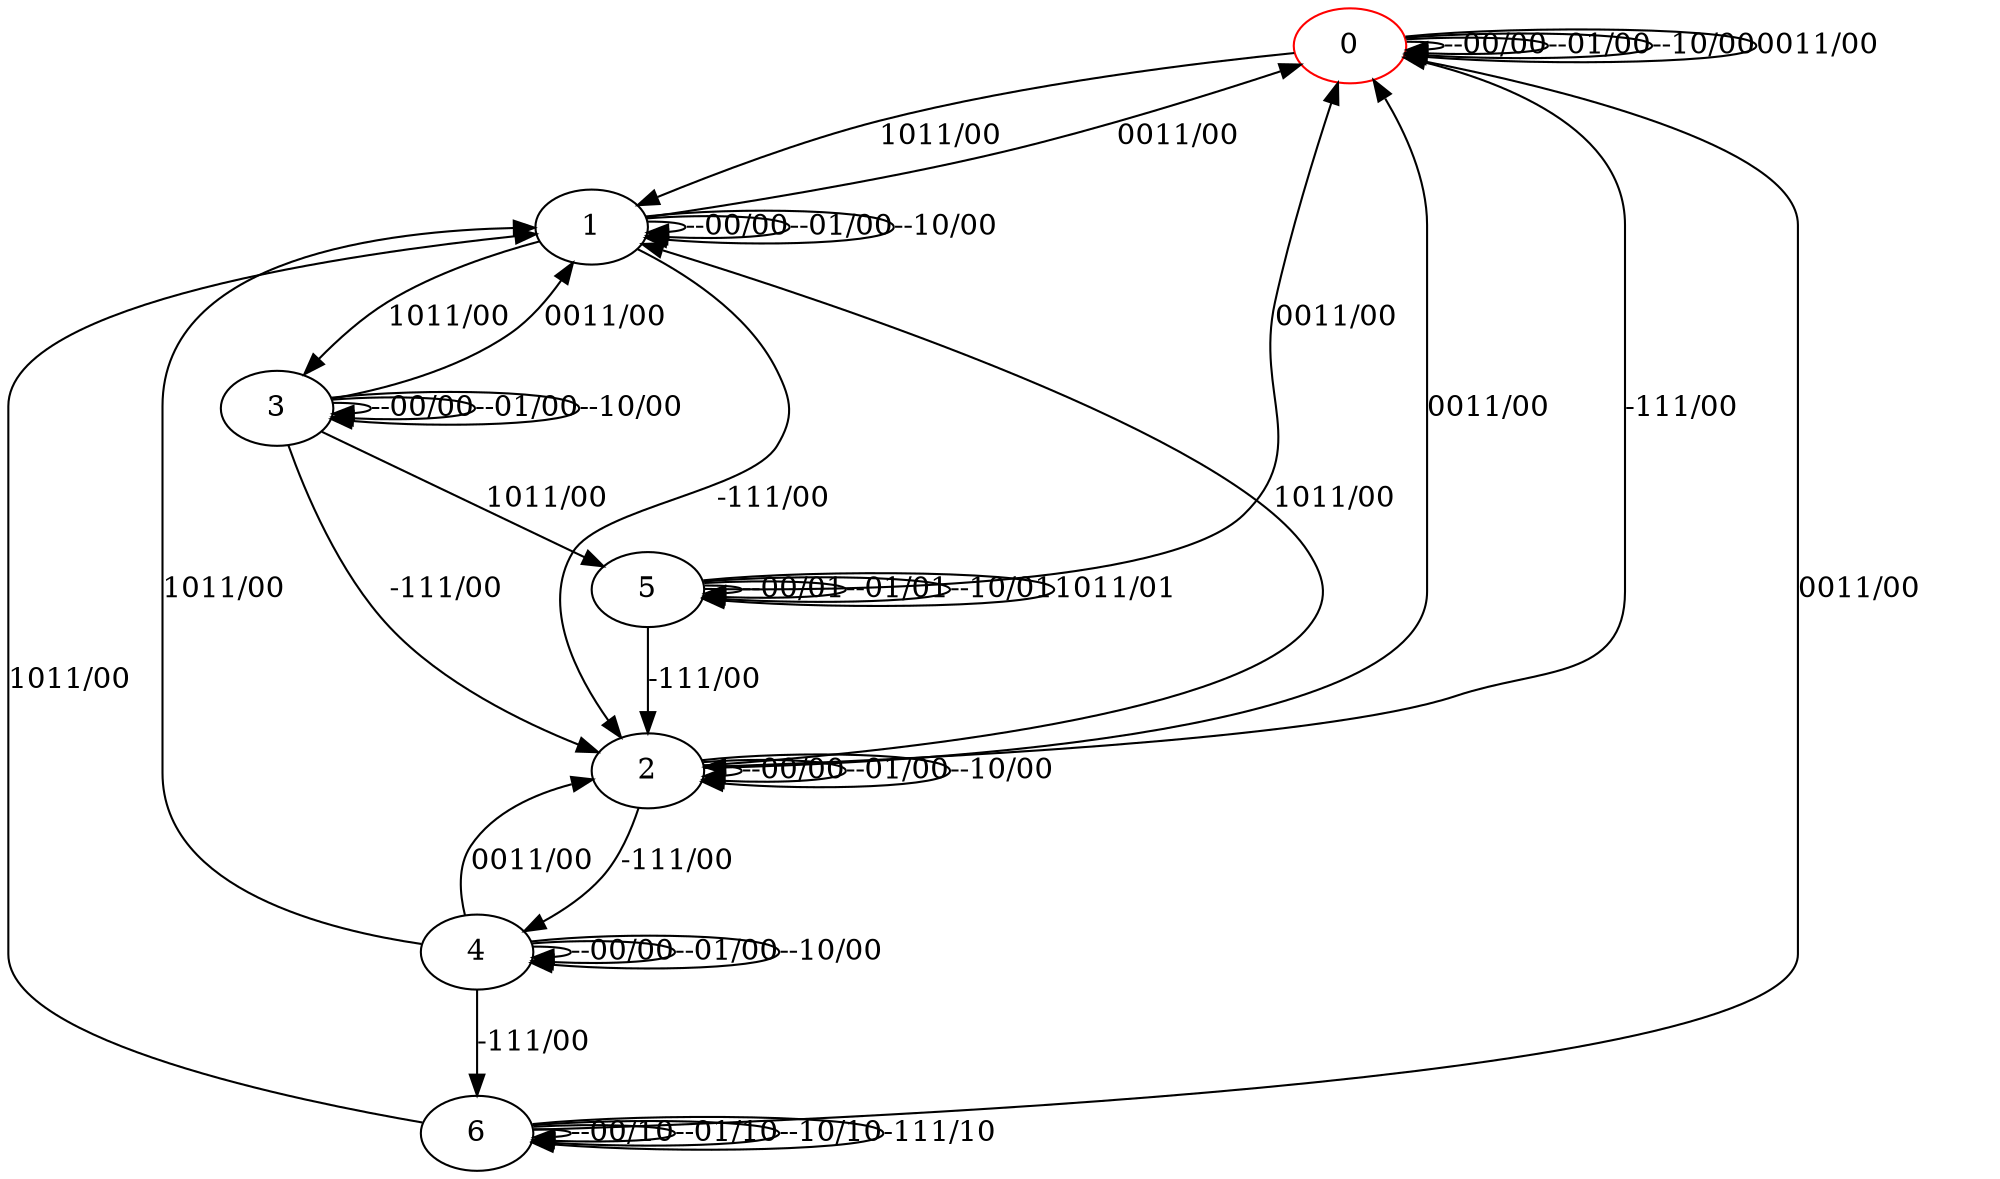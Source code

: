 digraph {
0 [color="red"]
1
2
3
4
5
6
0 -> 0 [label="--00/00"]
0 -> 0 [label="--01/00"]
0 -> 0 [label="--10/00"]
0 -> 2 [label="-111/00"]
0 -> 0 [label="0011/00"]
0 -> 1 [label="1011/00"]
1 -> 1 [label="--00/00"]
1 -> 1 [label="--01/00"]
1 -> 1 [label="--10/00"]
1 -> 2 [label="-111/00"]
1 -> 0 [label="0011/00"]
1 -> 3 [label="1011/00"]
2 -> 2 [label="--00/00"]
2 -> 2 [label="--01/00"]
2 -> 2 [label="--10/00"]
2 -> 4 [label="-111/00"]
2 -> 0 [label="0011/00"]
2 -> 1 [label="1011/00"]
3 -> 3 [label="--00/00"]
3 -> 3 [label="--01/00"]
3 -> 3 [label="--10/00"]
3 -> 2 [label="-111/00"]
3 -> 1 [label="0011/00"]
3 -> 5 [label="1011/00"]
4 -> 4 [label="--00/00"]
4 -> 4 [label="--01/00"]
4 -> 4 [label="--10/00"]
4 -> 6 [label="-111/00"]
4 -> 2 [label="0011/00"]
4 -> 1 [label="1011/00"]
5 -> 5 [label="--00/01"]
5 -> 5 [label="--01/01"]
5 -> 5 [label="--10/01"]
5 -> 2 [label="-111/00"]
5 -> 0 [label="0011/00"]
5 -> 5 [label="1011/01"]
6 -> 6 [label="--00/10"]
6 -> 6 [label="--01/10"]
6 -> 6 [label="--10/10"]
6 -> 6 [label="-111/10"]
6 -> 0 [label="0011/00"]
6 -> 1 [label="1011/00"]
}
